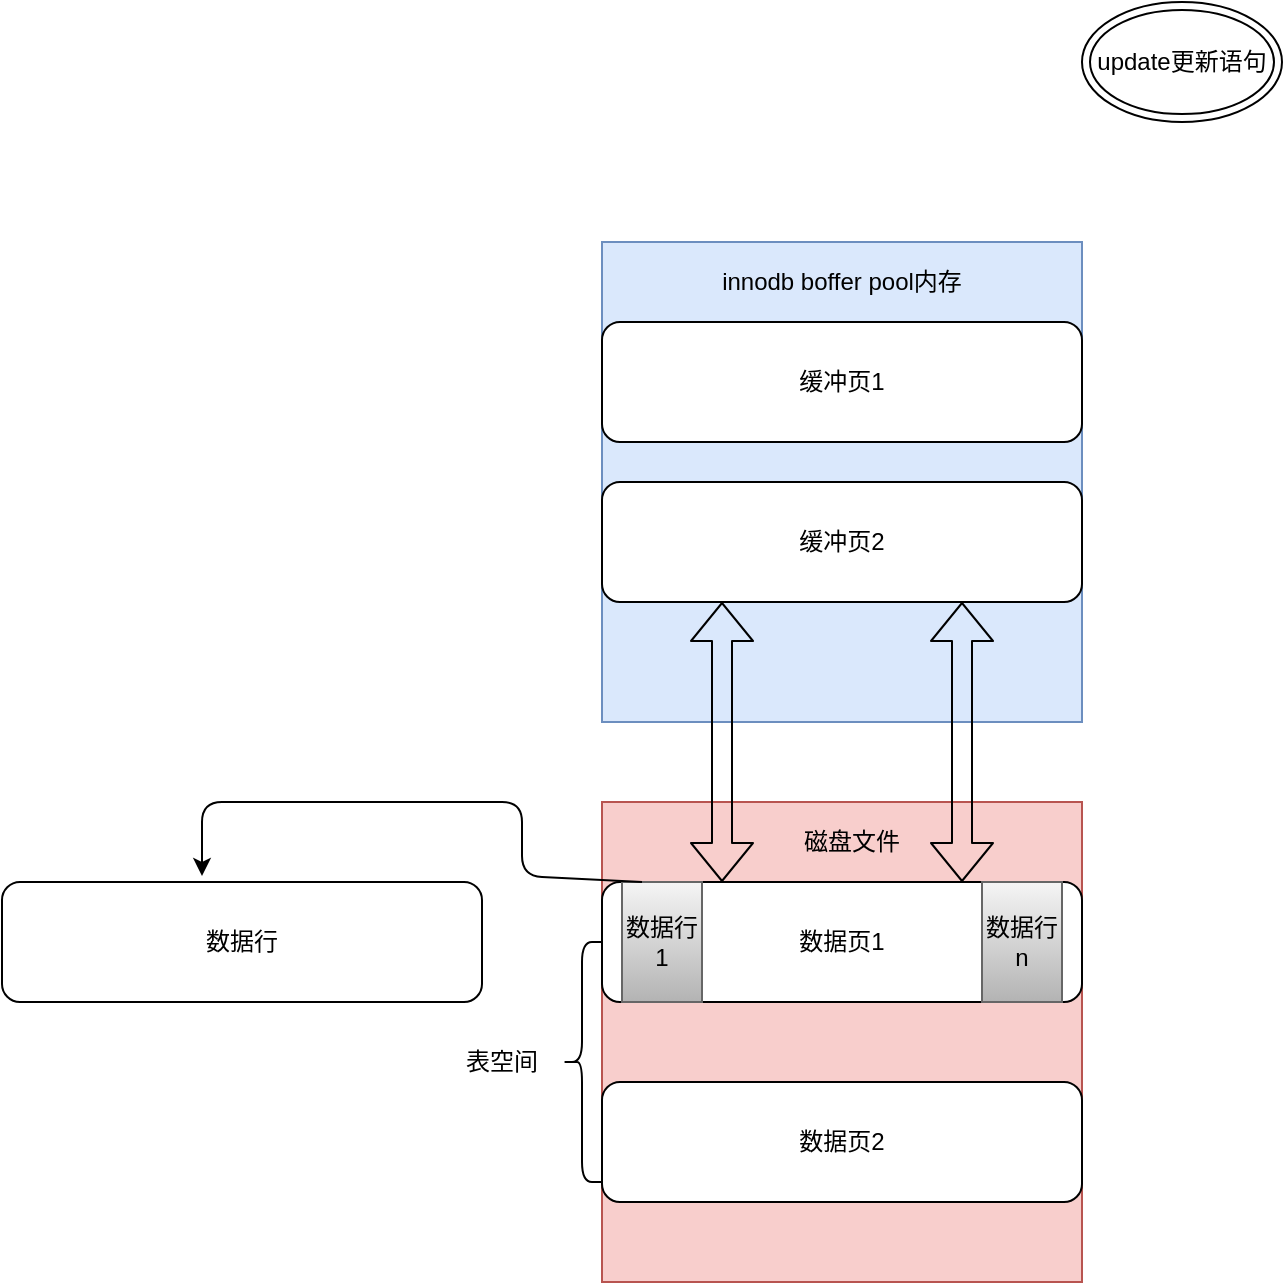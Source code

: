 <mxfile version="14.8.6" type="github">
  <diagram id="1UGfSIZUDwF0RM6fDKGw" name="Page-1">
    <mxGraphModel dx="2249" dy="762" grid="1" gridSize="10" guides="1" tooltips="1" connect="1" arrows="1" fold="1" page="1" pageScale="1" pageWidth="827" pageHeight="1169" math="0" shadow="0">
      <root>
        <mxCell id="0" />
        <mxCell id="1" parent="0" />
        <mxCell id="xRVCFaqXsWq_xzEo-EkV-8" value="" style="rounded=0;whiteSpace=wrap;html=1;fillColor=#f8cecc;strokeColor=#b85450;" vertex="1" parent="1">
          <mxGeometry x="120" y="440" width="240" height="240" as="geometry" />
        </mxCell>
        <mxCell id="xRVCFaqXsWq_xzEo-EkV-2" value="update更新语句" style="ellipse;shape=doubleEllipse;whiteSpace=wrap;html=1;" vertex="1" parent="1">
          <mxGeometry x="360" y="40" width="100" height="60" as="geometry" />
        </mxCell>
        <mxCell id="xRVCFaqXsWq_xzEo-EkV-3" value="" style="rounded=0;whiteSpace=wrap;html=1;fillColor=#dae8fc;strokeColor=#6c8ebf;" vertex="1" parent="1">
          <mxGeometry x="120" y="160" width="240" height="240" as="geometry" />
        </mxCell>
        <mxCell id="xRVCFaqXsWq_xzEo-EkV-4" value="innodb boffer pool内存" style="text;html=1;strokeColor=none;fillColor=none;align=center;verticalAlign=middle;whiteSpace=wrap;rounded=0;" vertex="1" parent="1">
          <mxGeometry x="170" y="170" width="140" height="20" as="geometry" />
        </mxCell>
        <mxCell id="xRVCFaqXsWq_xzEo-EkV-5" value="数据行" style="rounded=1;whiteSpace=wrap;html=1;" vertex="1" parent="1">
          <mxGeometry x="-180" y="480" width="240" height="60" as="geometry" />
        </mxCell>
        <mxCell id="xRVCFaqXsWq_xzEo-EkV-6" value="数据页1" style="rounded=1;whiteSpace=wrap;html=1;" vertex="1" parent="1">
          <mxGeometry x="120" y="480" width="240" height="60" as="geometry" />
        </mxCell>
        <mxCell id="xRVCFaqXsWq_xzEo-EkV-9" value="磁盘文件" style="text;html=1;strokeColor=none;fillColor=none;align=center;verticalAlign=middle;whiteSpace=wrap;rounded=0;" vertex="1" parent="1">
          <mxGeometry x="200" y="450" width="90" height="20" as="geometry" />
        </mxCell>
        <mxCell id="xRVCFaqXsWq_xzEo-EkV-10" value="缓冲页1" style="rounded=1;whiteSpace=wrap;html=1;" vertex="1" parent="1">
          <mxGeometry x="120" y="200" width="240" height="60" as="geometry" />
        </mxCell>
        <mxCell id="xRVCFaqXsWq_xzEo-EkV-11" value="数据行1" style="rounded=0;whiteSpace=wrap;html=1;gradientColor=#b3b3b3;fillColor=#f5f5f5;strokeColor=#666666;" vertex="1" parent="1">
          <mxGeometry x="130" y="480" width="40" height="60" as="geometry" />
        </mxCell>
        <mxCell id="xRVCFaqXsWq_xzEo-EkV-14" value="数据行n" style="rounded=0;whiteSpace=wrap;html=1;gradientColor=#b3b3b3;fillColor=#f5f5f5;strokeColor=#666666;" vertex="1" parent="1">
          <mxGeometry x="310" y="480" width="40" height="60" as="geometry" />
        </mxCell>
        <mxCell id="xRVCFaqXsWq_xzEo-EkV-15" value="" style="endArrow=classic;html=1;exitX=0.25;exitY=0;exitDx=0;exitDy=0;" edge="1" parent="1" source="xRVCFaqXsWq_xzEo-EkV-11">
          <mxGeometry width="50" height="50" relative="1" as="geometry">
            <mxPoint x="390" y="610" as="sourcePoint" />
            <mxPoint x="-80" y="477" as="targetPoint" />
            <Array as="points">
              <mxPoint x="80" y="477" />
              <mxPoint x="80" y="440" />
              <mxPoint x="30" y="440" />
              <mxPoint x="-80" y="440" />
            </Array>
          </mxGeometry>
        </mxCell>
        <mxCell id="xRVCFaqXsWq_xzEo-EkV-16" value="缓冲页2" style="rounded=1;whiteSpace=wrap;html=1;" vertex="1" parent="1">
          <mxGeometry x="120" y="280" width="240" height="60" as="geometry" />
        </mxCell>
        <mxCell id="xRVCFaqXsWq_xzEo-EkV-17" value="数据页2" style="rounded=1;whiteSpace=wrap;html=1;" vertex="1" parent="1">
          <mxGeometry x="120" y="580" width="240" height="60" as="geometry" />
        </mxCell>
        <mxCell id="xRVCFaqXsWq_xzEo-EkV-18" value="" style="shape=flexArrow;endArrow=classic;startArrow=classic;html=1;entryX=0.25;entryY=1;entryDx=0;entryDy=0;" edge="1" parent="1" target="xRVCFaqXsWq_xzEo-EkV-16">
          <mxGeometry width="100" height="100" relative="1" as="geometry">
            <mxPoint x="180" y="480" as="sourcePoint" />
            <mxPoint x="600" y="410" as="targetPoint" />
          </mxGeometry>
        </mxCell>
        <mxCell id="xRVCFaqXsWq_xzEo-EkV-19" value="" style="shape=flexArrow;endArrow=classic;startArrow=classic;html=1;entryX=0.25;entryY=1;entryDx=0;entryDy=0;" edge="1" parent="1">
          <mxGeometry width="100" height="100" relative="1" as="geometry">
            <mxPoint x="300" y="480" as="sourcePoint" />
            <mxPoint x="300" y="340" as="targetPoint" />
          </mxGeometry>
        </mxCell>
        <mxCell id="xRVCFaqXsWq_xzEo-EkV-20" value="" style="shape=curlyBracket;whiteSpace=wrap;html=1;rounded=1;" vertex="1" parent="1">
          <mxGeometry x="100" y="510" width="20" height="120" as="geometry" />
        </mxCell>
        <mxCell id="xRVCFaqXsWq_xzEo-EkV-21" value="表空间" style="text;html=1;strokeColor=none;fillColor=none;align=center;verticalAlign=middle;whiteSpace=wrap;rounded=0;" vertex="1" parent="1">
          <mxGeometry x="50" y="560" width="40" height="20" as="geometry" />
        </mxCell>
      </root>
    </mxGraphModel>
  </diagram>
</mxfile>
